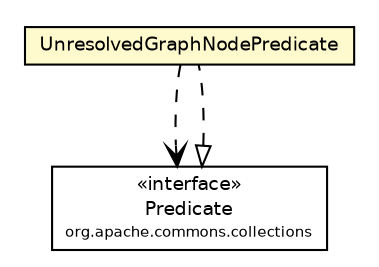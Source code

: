 #!/usr/local/bin/dot
#
# Class diagram 
# Generated by UmlGraph version 4.6 (http://www.spinellis.gr/sw/umlgraph)
#

digraph G {
	edge [fontname="Helvetica",fontsize=10,labelfontname="Helvetica",labelfontsize=10];
	node [fontname="Helvetica",fontsize=10,shape=plaintext];
	// org.apache.maven.archiva.dependency.graph.functors.UnresolvedGraphNodePredicate
	c126429 [label=<<table border="0" cellborder="1" cellspacing="0" cellpadding="2" port="p" bgcolor="lemonChiffon" href="./UnresolvedGraphNodePredicate.html">
		<tr><td><table border="0" cellspacing="0" cellpadding="1">
			<tr><td> UnresolvedGraphNodePredicate </td></tr>
		</table></td></tr>
		</table>>, fontname="Helvetica", fontcolor="black", fontsize=9.0];
	//org.apache.maven.archiva.dependency.graph.functors.UnresolvedGraphNodePredicate implements org.apache.commons.collections.Predicate
	c126539:p -> c126429:p [dir=back,arrowtail=empty,style=dashed];
	// org.apache.maven.archiva.dependency.graph.functors.UnresolvedGraphNodePredicate DEPEND org.apache.commons.collections.Predicate
	c126429:p -> c126539:p [taillabel="", label="", headlabel="", fontname="Helvetica", fontcolor="black", fontsize=10.0, color="black", arrowhead=open, style=dashed];
	// org.apache.commons.collections.Predicate
	c126539 [label=<<table border="0" cellborder="1" cellspacing="0" cellpadding="2" port="p" href="http://java.sun.com/j2se/1.4.2/docs/api/org/apache/commons/collections/Predicate.html">
		<tr><td><table border="0" cellspacing="0" cellpadding="1">
			<tr><td> &laquo;interface&raquo; </td></tr>
			<tr><td> Predicate </td></tr>
			<tr><td><font point-size="7.0"> org.apache.commons.collections </font></td></tr>
		</table></td></tr>
		</table>>, fontname="Helvetica", fontcolor="black", fontsize=9.0];
}

